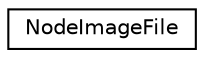 digraph G
{
  edge [fontname="Helvetica",fontsize="10",labelfontname="Helvetica",labelfontsize="10"];
  node [fontname="Helvetica",fontsize="10",shape=record];
  rankdir=LR;
  Node1 [label="NodeImageFile",height=0.2,width=0.4,color="black", fillcolor="white", style="filled",URL="$d9/da3/structNodeImageFile.html"];
}
